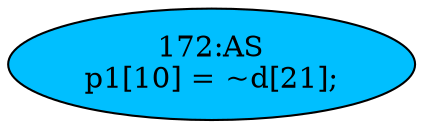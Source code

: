 strict digraph "" {
	node [label="\N"];
	"172:AS"	 [ast="<pyverilog.vparser.ast.Assign object at 0x7f40783b4a10>",
		def_var="['p1']",
		fillcolor=deepskyblue,
		label="172:AS
p1[10] = ~d[21];",
		statements="[]",
		style=filled,
		typ=Assign,
		use_var="['d']"];
}
